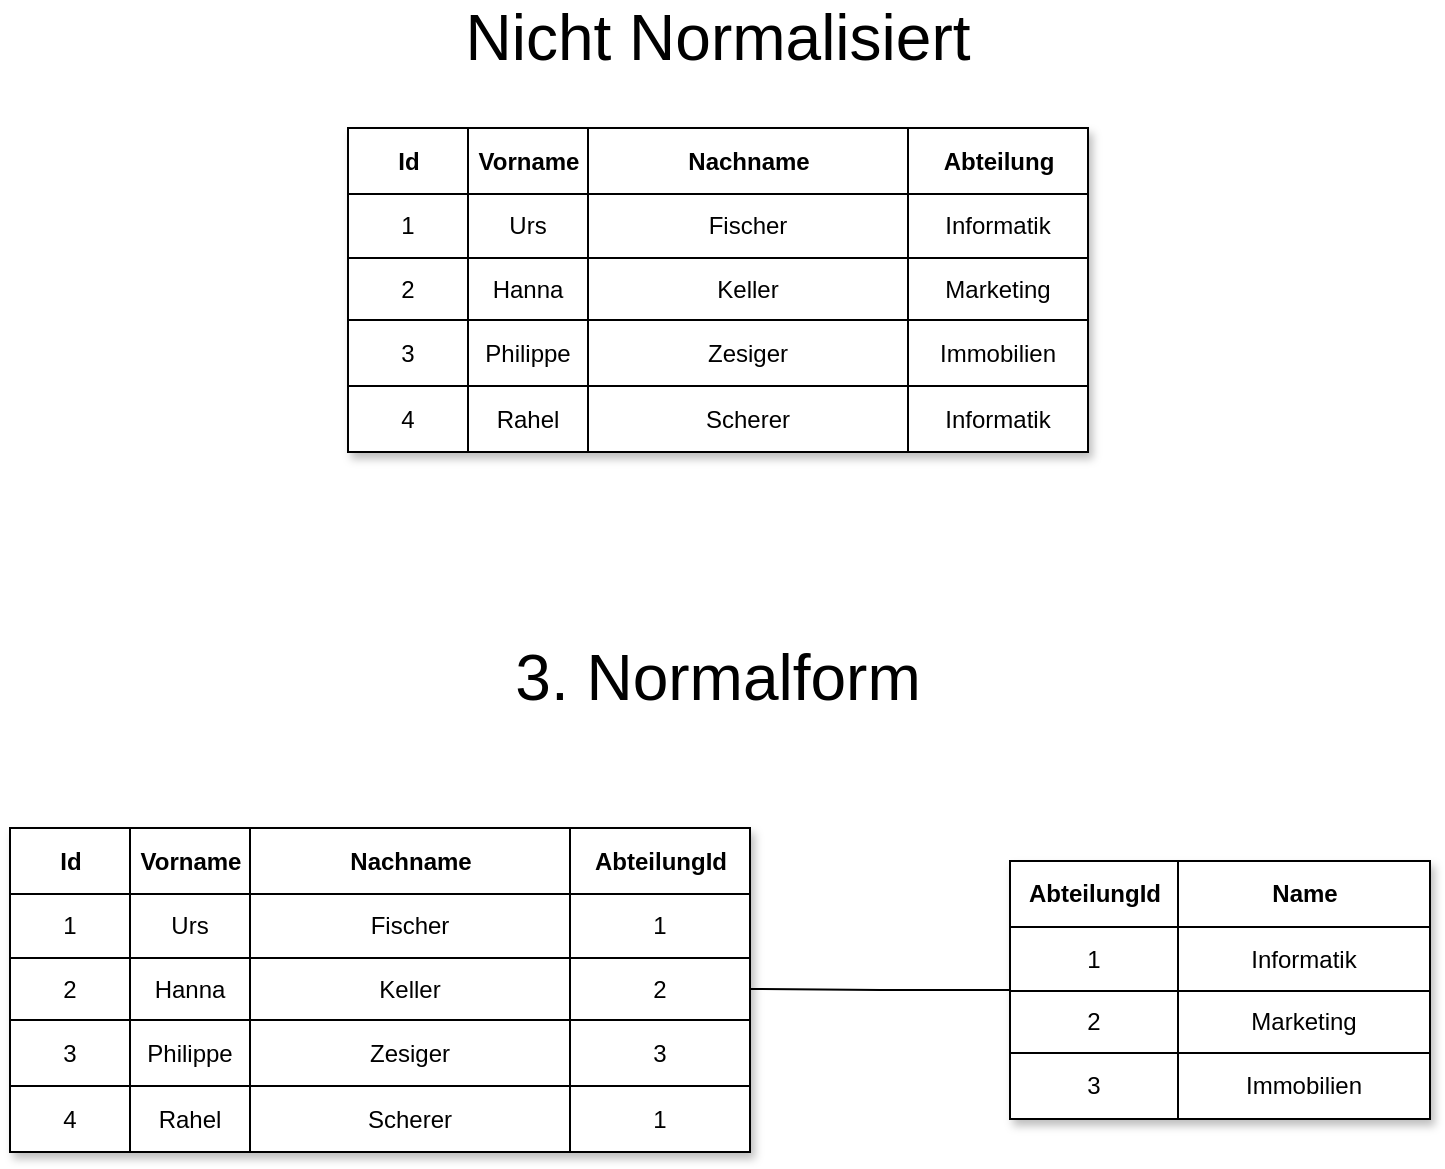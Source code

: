 <mxfile version="21.2.8" type="device">
  <diagram name="Seite-1" id="DSawJjzu74tWMthsMxXB">
    <mxGraphModel dx="2074" dy="1205" grid="1" gridSize="10" guides="1" tooltips="1" connect="1" arrows="1" fold="1" page="1" pageScale="1" pageWidth="827" pageHeight="1169" math="0" shadow="0">
      <root>
        <mxCell id="0" />
        <mxCell id="1" parent="0" />
        <mxCell id="hiUX_G01EqW2R9xDFXbt-1" value="Assets" style="childLayout=tableLayout;recursiveResize=0;shadow=1;" parent="1" vertex="1">
          <mxGeometry x="229" y="190" width="370" height="162" as="geometry" />
        </mxCell>
        <mxCell id="hiUX_G01EqW2R9xDFXbt-2" style="shape=tableRow;horizontal=0;startSize=0;swimlaneHead=0;swimlaneBody=0;top=0;left=0;bottom=0;right=0;dropTarget=0;collapsible=0;recursiveResize=0;expand=0;fontStyle=0;" parent="hiUX_G01EqW2R9xDFXbt-1" vertex="1">
          <mxGeometry width="370" height="33" as="geometry" />
        </mxCell>
        <mxCell id="hiUX_G01EqW2R9xDFXbt-3" value="Id" style="connectable=0;recursiveResize=0;align=center;fontStyle=1;html=1;" parent="hiUX_G01EqW2R9xDFXbt-2" vertex="1">
          <mxGeometry width="60" height="33" as="geometry">
            <mxRectangle width="60" height="33" as="alternateBounds" />
          </mxGeometry>
        </mxCell>
        <mxCell id="hiUX_G01EqW2R9xDFXbt-4" value="Vorname" style="connectable=0;recursiveResize=0;align=center;fontStyle=1;html=1;" parent="hiUX_G01EqW2R9xDFXbt-2" vertex="1">
          <mxGeometry x="60" width="60" height="33" as="geometry">
            <mxRectangle width="60" height="33" as="alternateBounds" />
          </mxGeometry>
        </mxCell>
        <mxCell id="hiUX_G01EqW2R9xDFXbt-5" value="Nachname" style="connectable=0;recursiveResize=0;align=center;fontStyle=1;html=1;" parent="hiUX_G01EqW2R9xDFXbt-2" vertex="1">
          <mxGeometry x="120" width="160" height="33" as="geometry">
            <mxRectangle width="160" height="33" as="alternateBounds" />
          </mxGeometry>
        </mxCell>
        <mxCell id="hiUX_G01EqW2R9xDFXbt-6" value="Abteilung" style="connectable=0;recursiveResize=0;align=center;fontStyle=1;html=1;" parent="hiUX_G01EqW2R9xDFXbt-2" vertex="1">
          <mxGeometry x="280" width="90" height="33" as="geometry">
            <mxRectangle width="90" height="33" as="alternateBounds" />
          </mxGeometry>
        </mxCell>
        <mxCell id="hiUX_G01EqW2R9xDFXbt-10" value="" style="shape=tableRow;horizontal=0;startSize=0;swimlaneHead=0;swimlaneBody=0;top=0;left=0;bottom=0;right=0;dropTarget=0;collapsible=0;recursiveResize=0;expand=0;fontStyle=0;" parent="hiUX_G01EqW2R9xDFXbt-1" vertex="1">
          <mxGeometry y="33" width="370" height="32" as="geometry" />
        </mxCell>
        <mxCell id="hiUX_G01EqW2R9xDFXbt-11" value="1" style="connectable=0;recursiveResize=0;align=center;whiteSpace=wrap;html=1;" parent="hiUX_G01EqW2R9xDFXbt-10" vertex="1">
          <mxGeometry width="60" height="32" as="geometry">
            <mxRectangle width="60" height="32" as="alternateBounds" />
          </mxGeometry>
        </mxCell>
        <mxCell id="hiUX_G01EqW2R9xDFXbt-12" value="Urs" style="connectable=0;recursiveResize=0;align=center;whiteSpace=wrap;html=1;" parent="hiUX_G01EqW2R9xDFXbt-10" vertex="1">
          <mxGeometry x="60" width="60" height="32" as="geometry">
            <mxRectangle width="60" height="32" as="alternateBounds" />
          </mxGeometry>
        </mxCell>
        <mxCell id="hiUX_G01EqW2R9xDFXbt-13" value="Fischer" style="connectable=0;recursiveResize=0;align=center;whiteSpace=wrap;html=1;" parent="hiUX_G01EqW2R9xDFXbt-10" vertex="1">
          <mxGeometry x="120" width="160" height="32" as="geometry">
            <mxRectangle width="160" height="32" as="alternateBounds" />
          </mxGeometry>
        </mxCell>
        <mxCell id="hiUX_G01EqW2R9xDFXbt-14" value="Informatik" style="connectable=0;recursiveResize=0;align=center;whiteSpace=wrap;html=1;" parent="hiUX_G01EqW2R9xDFXbt-10" vertex="1">
          <mxGeometry x="280" width="90" height="32" as="geometry">
            <mxRectangle width="90" height="32" as="alternateBounds" />
          </mxGeometry>
        </mxCell>
        <mxCell id="hiUX_G01EqW2R9xDFXbt-18" value="" style="shape=tableRow;horizontal=0;startSize=0;swimlaneHead=0;swimlaneBody=0;top=0;left=0;bottom=0;right=0;dropTarget=0;collapsible=0;recursiveResize=0;expand=0;fontStyle=1;" parent="hiUX_G01EqW2R9xDFXbt-1" vertex="1">
          <mxGeometry y="65" width="370" height="31" as="geometry" />
        </mxCell>
        <mxCell id="hiUX_G01EqW2R9xDFXbt-19" value="2" style="connectable=0;recursiveResize=0;whiteSpace=wrap;html=1;" parent="hiUX_G01EqW2R9xDFXbt-18" vertex="1">
          <mxGeometry width="60" height="31" as="geometry">
            <mxRectangle width="60" height="31" as="alternateBounds" />
          </mxGeometry>
        </mxCell>
        <mxCell id="hiUX_G01EqW2R9xDFXbt-20" value="Hanna" style="connectable=0;recursiveResize=0;whiteSpace=wrap;html=1;" parent="hiUX_G01EqW2R9xDFXbt-18" vertex="1">
          <mxGeometry x="60" width="60" height="31" as="geometry">
            <mxRectangle width="60" height="31" as="alternateBounds" />
          </mxGeometry>
        </mxCell>
        <mxCell id="hiUX_G01EqW2R9xDFXbt-21" value="Keller" style="connectable=0;recursiveResize=0;whiteSpace=wrap;html=1;" parent="hiUX_G01EqW2R9xDFXbt-18" vertex="1">
          <mxGeometry x="120" width="160" height="31" as="geometry">
            <mxRectangle width="160" height="31" as="alternateBounds" />
          </mxGeometry>
        </mxCell>
        <mxCell id="hiUX_G01EqW2R9xDFXbt-22" value="Marketing" style="connectable=0;recursiveResize=0;whiteSpace=wrap;html=1;" parent="hiUX_G01EqW2R9xDFXbt-18" vertex="1">
          <mxGeometry x="280" width="90" height="31" as="geometry">
            <mxRectangle width="90" height="31" as="alternateBounds" />
          </mxGeometry>
        </mxCell>
        <mxCell id="hiUX_G01EqW2R9xDFXbt-26" value="" style="shape=tableRow;horizontal=0;startSize=0;swimlaneHead=0;swimlaneBody=0;top=0;left=0;bottom=0;right=0;dropTarget=0;collapsible=0;recursiveResize=0;expand=0;fontStyle=0;" parent="hiUX_G01EqW2R9xDFXbt-1" vertex="1">
          <mxGeometry y="96" width="370" height="33" as="geometry" />
        </mxCell>
        <mxCell id="hiUX_G01EqW2R9xDFXbt-27" value="3" style="connectable=0;recursiveResize=0;fontStyle=0;align=center;whiteSpace=wrap;html=1;" parent="hiUX_G01EqW2R9xDFXbt-26" vertex="1">
          <mxGeometry width="60" height="33" as="geometry">
            <mxRectangle width="60" height="33" as="alternateBounds" />
          </mxGeometry>
        </mxCell>
        <mxCell id="hiUX_G01EqW2R9xDFXbt-28" value="Philippe" style="connectable=0;recursiveResize=0;fontStyle=0;align=center;whiteSpace=wrap;html=1;" parent="hiUX_G01EqW2R9xDFXbt-26" vertex="1">
          <mxGeometry x="60" width="60" height="33" as="geometry">
            <mxRectangle width="60" height="33" as="alternateBounds" />
          </mxGeometry>
        </mxCell>
        <mxCell id="hiUX_G01EqW2R9xDFXbt-29" value="Zesiger" style="connectable=0;recursiveResize=0;fontStyle=0;align=center;whiteSpace=wrap;html=1;" parent="hiUX_G01EqW2R9xDFXbt-26" vertex="1">
          <mxGeometry x="120" width="160" height="33" as="geometry">
            <mxRectangle width="160" height="33" as="alternateBounds" />
          </mxGeometry>
        </mxCell>
        <mxCell id="hiUX_G01EqW2R9xDFXbt-30" value="Immobilien" style="connectable=0;recursiveResize=0;fontStyle=0;align=center;whiteSpace=wrap;html=1;" parent="hiUX_G01EqW2R9xDFXbt-26" vertex="1">
          <mxGeometry x="280" width="90" height="33" as="geometry">
            <mxRectangle width="90" height="33" as="alternateBounds" />
          </mxGeometry>
        </mxCell>
        <mxCell id="hiUX_G01EqW2R9xDFXbt-34" style="shape=tableRow;horizontal=0;startSize=0;swimlaneHead=0;swimlaneBody=0;top=0;left=0;bottom=0;right=0;dropTarget=0;collapsible=0;recursiveResize=0;expand=0;fontStyle=0;" parent="hiUX_G01EqW2R9xDFXbt-1" vertex="1">
          <mxGeometry y="129" width="370" height="33" as="geometry" />
        </mxCell>
        <mxCell id="hiUX_G01EqW2R9xDFXbt-35" value="4" style="connectable=0;recursiveResize=0;fontStyle=0;align=center;whiteSpace=wrap;html=1;" parent="hiUX_G01EqW2R9xDFXbt-34" vertex="1">
          <mxGeometry width="60" height="33" as="geometry">
            <mxRectangle width="60" height="33" as="alternateBounds" />
          </mxGeometry>
        </mxCell>
        <mxCell id="hiUX_G01EqW2R9xDFXbt-36" value="Rahel" style="connectable=0;recursiveResize=0;fontStyle=0;align=center;whiteSpace=wrap;html=1;" parent="hiUX_G01EqW2R9xDFXbt-34" vertex="1">
          <mxGeometry x="60" width="60" height="33" as="geometry">
            <mxRectangle width="60" height="33" as="alternateBounds" />
          </mxGeometry>
        </mxCell>
        <mxCell id="hiUX_G01EqW2R9xDFXbt-37" value="Scherer" style="connectable=0;recursiveResize=0;fontStyle=0;align=center;whiteSpace=wrap;html=1;" parent="hiUX_G01EqW2R9xDFXbt-34" vertex="1">
          <mxGeometry x="120" width="160" height="33" as="geometry">
            <mxRectangle width="160" height="33" as="alternateBounds" />
          </mxGeometry>
        </mxCell>
        <mxCell id="hiUX_G01EqW2R9xDFXbt-38" value="Informatik" style="connectable=0;recursiveResize=0;fontStyle=0;align=center;whiteSpace=wrap;html=1;" parent="hiUX_G01EqW2R9xDFXbt-34" vertex="1">
          <mxGeometry x="280" width="90" height="33" as="geometry">
            <mxRectangle width="90" height="33" as="alternateBounds" />
          </mxGeometry>
        </mxCell>
        <mxCell id="hiUX_G01EqW2R9xDFXbt-42" value="&lt;span style=&quot;font-size: 32px;&quot;&gt;Nicht Normalisiert&lt;/span&gt;" style="text;html=1;strokeColor=none;fillColor=none;align=center;verticalAlign=middle;whiteSpace=wrap;rounded=0;" parent="1" vertex="1">
          <mxGeometry x="284" y="130" width="260" height="30" as="geometry" />
        </mxCell>
        <mxCell id="hiUX_G01EqW2R9xDFXbt-84" value="&lt;span style=&quot;font-size: 32px;&quot;&gt;3. Normalform&lt;/span&gt;" style="text;html=1;strokeColor=none;fillColor=none;align=center;verticalAlign=middle;whiteSpace=wrap;rounded=0;" parent="1" vertex="1">
          <mxGeometry x="284" y="450" width="260" height="30" as="geometry" />
        </mxCell>
        <mxCell id="aTfZ9ATqcR_ud_irUFy6-1" value="Assets" style="childLayout=tableLayout;recursiveResize=0;shadow=1;" vertex="1" parent="1">
          <mxGeometry x="60" y="540" width="370" height="162" as="geometry" />
        </mxCell>
        <mxCell id="aTfZ9ATqcR_ud_irUFy6-2" style="shape=tableRow;horizontal=0;startSize=0;swimlaneHead=0;swimlaneBody=0;top=0;left=0;bottom=0;right=0;dropTarget=0;collapsible=0;recursiveResize=0;expand=0;fontStyle=0;" vertex="1" parent="aTfZ9ATqcR_ud_irUFy6-1">
          <mxGeometry width="370" height="33" as="geometry" />
        </mxCell>
        <mxCell id="aTfZ9ATqcR_ud_irUFy6-3" value="Id" style="connectable=0;recursiveResize=0;align=center;fontStyle=1;html=1;" vertex="1" parent="aTfZ9ATqcR_ud_irUFy6-2">
          <mxGeometry width="60" height="33" as="geometry">
            <mxRectangle width="60" height="33" as="alternateBounds" />
          </mxGeometry>
        </mxCell>
        <mxCell id="aTfZ9ATqcR_ud_irUFy6-4" value="Vorname" style="connectable=0;recursiveResize=0;align=center;fontStyle=1;html=1;" vertex="1" parent="aTfZ9ATqcR_ud_irUFy6-2">
          <mxGeometry x="60" width="60" height="33" as="geometry">
            <mxRectangle width="60" height="33" as="alternateBounds" />
          </mxGeometry>
        </mxCell>
        <mxCell id="aTfZ9ATqcR_ud_irUFy6-5" value="Nachname" style="connectable=0;recursiveResize=0;align=center;fontStyle=1;html=1;" vertex="1" parent="aTfZ9ATqcR_ud_irUFy6-2">
          <mxGeometry x="120" width="160" height="33" as="geometry">
            <mxRectangle width="160" height="33" as="alternateBounds" />
          </mxGeometry>
        </mxCell>
        <mxCell id="aTfZ9ATqcR_ud_irUFy6-6" value="AbteilungId" style="connectable=0;recursiveResize=0;align=center;fontStyle=1;html=1;" vertex="1" parent="aTfZ9ATqcR_ud_irUFy6-2">
          <mxGeometry x="280" width="90" height="33" as="geometry">
            <mxRectangle width="90" height="33" as="alternateBounds" />
          </mxGeometry>
        </mxCell>
        <mxCell id="aTfZ9ATqcR_ud_irUFy6-7" value="" style="shape=tableRow;horizontal=0;startSize=0;swimlaneHead=0;swimlaneBody=0;top=0;left=0;bottom=0;right=0;dropTarget=0;collapsible=0;recursiveResize=0;expand=0;fontStyle=0;" vertex="1" parent="aTfZ9ATqcR_ud_irUFy6-1">
          <mxGeometry y="33" width="370" height="32" as="geometry" />
        </mxCell>
        <mxCell id="aTfZ9ATqcR_ud_irUFy6-8" value="1" style="connectable=0;recursiveResize=0;align=center;whiteSpace=wrap;html=1;" vertex="1" parent="aTfZ9ATqcR_ud_irUFy6-7">
          <mxGeometry width="60" height="32" as="geometry">
            <mxRectangle width="60" height="32" as="alternateBounds" />
          </mxGeometry>
        </mxCell>
        <mxCell id="aTfZ9ATqcR_ud_irUFy6-9" value="Urs" style="connectable=0;recursiveResize=0;align=center;whiteSpace=wrap;html=1;" vertex="1" parent="aTfZ9ATqcR_ud_irUFy6-7">
          <mxGeometry x="60" width="60" height="32" as="geometry">
            <mxRectangle width="60" height="32" as="alternateBounds" />
          </mxGeometry>
        </mxCell>
        <mxCell id="aTfZ9ATqcR_ud_irUFy6-10" value="Fischer" style="connectable=0;recursiveResize=0;align=center;whiteSpace=wrap;html=1;" vertex="1" parent="aTfZ9ATqcR_ud_irUFy6-7">
          <mxGeometry x="120" width="160" height="32" as="geometry">
            <mxRectangle width="160" height="32" as="alternateBounds" />
          </mxGeometry>
        </mxCell>
        <mxCell id="aTfZ9ATqcR_ud_irUFy6-11" value="1" style="connectable=0;recursiveResize=0;align=center;whiteSpace=wrap;html=1;" vertex="1" parent="aTfZ9ATqcR_ud_irUFy6-7">
          <mxGeometry x="280" width="90" height="32" as="geometry">
            <mxRectangle width="90" height="32" as="alternateBounds" />
          </mxGeometry>
        </mxCell>
        <mxCell id="aTfZ9ATqcR_ud_irUFy6-12" value="" style="shape=tableRow;horizontal=0;startSize=0;swimlaneHead=0;swimlaneBody=0;top=0;left=0;bottom=0;right=0;dropTarget=0;collapsible=0;recursiveResize=0;expand=0;fontStyle=1;" vertex="1" parent="aTfZ9ATqcR_ud_irUFy6-1">
          <mxGeometry y="65" width="370" height="31" as="geometry" />
        </mxCell>
        <mxCell id="aTfZ9ATqcR_ud_irUFy6-13" value="2" style="connectable=0;recursiveResize=0;whiteSpace=wrap;html=1;" vertex="1" parent="aTfZ9ATqcR_ud_irUFy6-12">
          <mxGeometry width="60" height="31" as="geometry">
            <mxRectangle width="60" height="31" as="alternateBounds" />
          </mxGeometry>
        </mxCell>
        <mxCell id="aTfZ9ATqcR_ud_irUFy6-14" value="Hanna" style="connectable=0;recursiveResize=0;whiteSpace=wrap;html=1;" vertex="1" parent="aTfZ9ATqcR_ud_irUFy6-12">
          <mxGeometry x="60" width="60" height="31" as="geometry">
            <mxRectangle width="60" height="31" as="alternateBounds" />
          </mxGeometry>
        </mxCell>
        <mxCell id="aTfZ9ATqcR_ud_irUFy6-15" value="Keller" style="connectable=0;recursiveResize=0;whiteSpace=wrap;html=1;" vertex="1" parent="aTfZ9ATqcR_ud_irUFy6-12">
          <mxGeometry x="120" width="160" height="31" as="geometry">
            <mxRectangle width="160" height="31" as="alternateBounds" />
          </mxGeometry>
        </mxCell>
        <mxCell id="aTfZ9ATqcR_ud_irUFy6-16" value="2" style="connectable=0;recursiveResize=0;whiteSpace=wrap;html=1;" vertex="1" parent="aTfZ9ATqcR_ud_irUFy6-12">
          <mxGeometry x="280" width="90" height="31" as="geometry">
            <mxRectangle width="90" height="31" as="alternateBounds" />
          </mxGeometry>
        </mxCell>
        <mxCell id="aTfZ9ATqcR_ud_irUFy6-17" value="" style="shape=tableRow;horizontal=0;startSize=0;swimlaneHead=0;swimlaneBody=0;top=0;left=0;bottom=0;right=0;dropTarget=0;collapsible=0;recursiveResize=0;expand=0;fontStyle=0;" vertex="1" parent="aTfZ9ATqcR_ud_irUFy6-1">
          <mxGeometry y="96" width="370" height="33" as="geometry" />
        </mxCell>
        <mxCell id="aTfZ9ATqcR_ud_irUFy6-18" value="3" style="connectable=0;recursiveResize=0;fontStyle=0;align=center;whiteSpace=wrap;html=1;" vertex="1" parent="aTfZ9ATqcR_ud_irUFy6-17">
          <mxGeometry width="60" height="33" as="geometry">
            <mxRectangle width="60" height="33" as="alternateBounds" />
          </mxGeometry>
        </mxCell>
        <mxCell id="aTfZ9ATqcR_ud_irUFy6-19" value="Philippe" style="connectable=0;recursiveResize=0;fontStyle=0;align=center;whiteSpace=wrap;html=1;" vertex="1" parent="aTfZ9ATqcR_ud_irUFy6-17">
          <mxGeometry x="60" width="60" height="33" as="geometry">
            <mxRectangle width="60" height="33" as="alternateBounds" />
          </mxGeometry>
        </mxCell>
        <mxCell id="aTfZ9ATqcR_ud_irUFy6-20" value="Zesiger" style="connectable=0;recursiveResize=0;fontStyle=0;align=center;whiteSpace=wrap;html=1;" vertex="1" parent="aTfZ9ATqcR_ud_irUFy6-17">
          <mxGeometry x="120" width="160" height="33" as="geometry">
            <mxRectangle width="160" height="33" as="alternateBounds" />
          </mxGeometry>
        </mxCell>
        <mxCell id="aTfZ9ATqcR_ud_irUFy6-21" value="3" style="connectable=0;recursiveResize=0;fontStyle=0;align=center;whiteSpace=wrap;html=1;" vertex="1" parent="aTfZ9ATqcR_ud_irUFy6-17">
          <mxGeometry x="280" width="90" height="33" as="geometry">
            <mxRectangle width="90" height="33" as="alternateBounds" />
          </mxGeometry>
        </mxCell>
        <mxCell id="aTfZ9ATqcR_ud_irUFy6-22" style="shape=tableRow;horizontal=0;startSize=0;swimlaneHead=0;swimlaneBody=0;top=0;left=0;bottom=0;right=0;dropTarget=0;collapsible=0;recursiveResize=0;expand=0;fontStyle=0;" vertex="1" parent="aTfZ9ATqcR_ud_irUFy6-1">
          <mxGeometry y="129" width="370" height="33" as="geometry" />
        </mxCell>
        <mxCell id="aTfZ9ATqcR_ud_irUFy6-23" value="4" style="connectable=0;recursiveResize=0;fontStyle=0;align=center;whiteSpace=wrap;html=1;" vertex="1" parent="aTfZ9ATqcR_ud_irUFy6-22">
          <mxGeometry width="60" height="33" as="geometry">
            <mxRectangle width="60" height="33" as="alternateBounds" />
          </mxGeometry>
        </mxCell>
        <mxCell id="aTfZ9ATqcR_ud_irUFy6-24" value="Rahel" style="connectable=0;recursiveResize=0;fontStyle=0;align=center;whiteSpace=wrap;html=1;" vertex="1" parent="aTfZ9ATqcR_ud_irUFy6-22">
          <mxGeometry x="60" width="60" height="33" as="geometry">
            <mxRectangle width="60" height="33" as="alternateBounds" />
          </mxGeometry>
        </mxCell>
        <mxCell id="aTfZ9ATqcR_ud_irUFy6-25" value="Scherer" style="connectable=0;recursiveResize=0;fontStyle=0;align=center;whiteSpace=wrap;html=1;" vertex="1" parent="aTfZ9ATqcR_ud_irUFy6-22">
          <mxGeometry x="120" width="160" height="33" as="geometry">
            <mxRectangle width="160" height="33" as="alternateBounds" />
          </mxGeometry>
        </mxCell>
        <mxCell id="aTfZ9ATqcR_ud_irUFy6-26" value="1" style="connectable=0;recursiveResize=0;fontStyle=0;align=center;whiteSpace=wrap;html=1;" vertex="1" parent="aTfZ9ATqcR_ud_irUFy6-22">
          <mxGeometry x="280" width="90" height="33" as="geometry">
            <mxRectangle width="90" height="33" as="alternateBounds" />
          </mxGeometry>
        </mxCell>
        <mxCell id="aTfZ9ATqcR_ud_irUFy6-55" style="edgeStyle=orthogonalEdgeStyle;rounded=0;orthogonalLoop=1;jettySize=auto;html=1;entryX=1;entryY=0.5;entryDx=0;entryDy=0;endArrow=none;endFill=0;" edge="1" parent="1" source="aTfZ9ATqcR_ud_irUFy6-27" target="aTfZ9ATqcR_ud_irUFy6-12">
          <mxGeometry relative="1" as="geometry" />
        </mxCell>
        <mxCell id="aTfZ9ATqcR_ud_irUFy6-27" value="Assets" style="childLayout=tableLayout;recursiveResize=0;shadow=1;" vertex="1" parent="1">
          <mxGeometry x="560" y="556.5" width="210" height="129" as="geometry" />
        </mxCell>
        <mxCell id="aTfZ9ATqcR_ud_irUFy6-28" style="shape=tableRow;horizontal=0;startSize=0;swimlaneHead=0;swimlaneBody=0;top=0;left=0;bottom=0;right=0;dropTarget=0;collapsible=0;recursiveResize=0;expand=0;fontStyle=0;" vertex="1" parent="aTfZ9ATqcR_ud_irUFy6-27">
          <mxGeometry width="210" height="33" as="geometry" />
        </mxCell>
        <mxCell id="aTfZ9ATqcR_ud_irUFy6-29" value="AbteilungId" style="connectable=0;recursiveResize=0;align=center;fontStyle=1;html=1;" vertex="1" parent="aTfZ9ATqcR_ud_irUFy6-28">
          <mxGeometry width="84" height="33" as="geometry">
            <mxRectangle width="84" height="33" as="alternateBounds" />
          </mxGeometry>
        </mxCell>
        <mxCell id="aTfZ9ATqcR_ud_irUFy6-32" value="Name" style="connectable=0;recursiveResize=0;align=center;fontStyle=1;html=1;" vertex="1" parent="aTfZ9ATqcR_ud_irUFy6-28">
          <mxGeometry x="84" width="126" height="33" as="geometry">
            <mxRectangle width="126" height="33" as="alternateBounds" />
          </mxGeometry>
        </mxCell>
        <mxCell id="aTfZ9ATqcR_ud_irUFy6-33" value="" style="shape=tableRow;horizontal=0;startSize=0;swimlaneHead=0;swimlaneBody=0;top=0;left=0;bottom=0;right=0;dropTarget=0;collapsible=0;recursiveResize=0;expand=0;fontStyle=0;" vertex="1" parent="aTfZ9ATqcR_ud_irUFy6-27">
          <mxGeometry y="33" width="210" height="32" as="geometry" />
        </mxCell>
        <mxCell id="aTfZ9ATqcR_ud_irUFy6-34" value="1" style="connectable=0;recursiveResize=0;align=center;whiteSpace=wrap;html=1;" vertex="1" parent="aTfZ9ATqcR_ud_irUFy6-33">
          <mxGeometry width="84" height="32" as="geometry">
            <mxRectangle width="84" height="32" as="alternateBounds" />
          </mxGeometry>
        </mxCell>
        <mxCell id="aTfZ9ATqcR_ud_irUFy6-37" value="Informatik" style="connectable=0;recursiveResize=0;align=center;whiteSpace=wrap;html=1;" vertex="1" parent="aTfZ9ATqcR_ud_irUFy6-33">
          <mxGeometry x="84" width="126" height="32" as="geometry">
            <mxRectangle width="126" height="32" as="alternateBounds" />
          </mxGeometry>
        </mxCell>
        <mxCell id="aTfZ9ATqcR_ud_irUFy6-38" value="" style="shape=tableRow;horizontal=0;startSize=0;swimlaneHead=0;swimlaneBody=0;top=0;left=0;bottom=0;right=0;dropTarget=0;collapsible=0;recursiveResize=0;expand=0;fontStyle=1;" vertex="1" parent="aTfZ9ATqcR_ud_irUFy6-27">
          <mxGeometry y="65" width="210" height="31" as="geometry" />
        </mxCell>
        <mxCell id="aTfZ9ATqcR_ud_irUFy6-39" value="2" style="connectable=0;recursiveResize=0;whiteSpace=wrap;html=1;" vertex="1" parent="aTfZ9ATqcR_ud_irUFy6-38">
          <mxGeometry width="84" height="31" as="geometry">
            <mxRectangle width="84" height="31" as="alternateBounds" />
          </mxGeometry>
        </mxCell>
        <mxCell id="aTfZ9ATqcR_ud_irUFy6-42" value="Marketing" style="connectable=0;recursiveResize=0;whiteSpace=wrap;html=1;" vertex="1" parent="aTfZ9ATqcR_ud_irUFy6-38">
          <mxGeometry x="84" width="126" height="31" as="geometry">
            <mxRectangle width="126" height="31" as="alternateBounds" />
          </mxGeometry>
        </mxCell>
        <mxCell id="aTfZ9ATqcR_ud_irUFy6-43" value="" style="shape=tableRow;horizontal=0;startSize=0;swimlaneHead=0;swimlaneBody=0;top=0;left=0;bottom=0;right=0;dropTarget=0;collapsible=0;recursiveResize=0;expand=0;fontStyle=0;" vertex="1" parent="aTfZ9ATqcR_ud_irUFy6-27">
          <mxGeometry y="96" width="210" height="33" as="geometry" />
        </mxCell>
        <mxCell id="aTfZ9ATqcR_ud_irUFy6-44" value="3" style="connectable=0;recursiveResize=0;fontStyle=0;align=center;whiteSpace=wrap;html=1;" vertex="1" parent="aTfZ9ATqcR_ud_irUFy6-43">
          <mxGeometry width="84" height="33" as="geometry">
            <mxRectangle width="84" height="33" as="alternateBounds" />
          </mxGeometry>
        </mxCell>
        <mxCell id="aTfZ9ATqcR_ud_irUFy6-47" value="Immobilien" style="connectable=0;recursiveResize=0;fontStyle=0;align=center;whiteSpace=wrap;html=1;" vertex="1" parent="aTfZ9ATqcR_ud_irUFy6-43">
          <mxGeometry x="84" width="126" height="33" as="geometry">
            <mxRectangle width="126" height="33" as="alternateBounds" />
          </mxGeometry>
        </mxCell>
      </root>
    </mxGraphModel>
  </diagram>
</mxfile>

